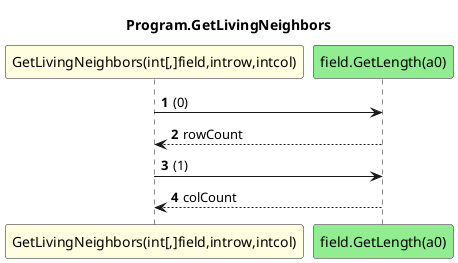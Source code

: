 @startuml Program.GetLivingNeighbors
title Program.GetLivingNeighbors
participant "GetLivingNeighbors(int[,]field,introw,intcol)" as GetLivingNeighbors_p0_p1_p2 #LightYellow
participant "field.GetLength(a0)" as field_GetLength_a0 #LightGreen
autonumber
GetLivingNeighbors_p0_p1_p2 -> field_GetLength_a0 : (0)
field_GetLength_a0 --> GetLivingNeighbors_p0_p1_p2 : rowCount
GetLivingNeighbors_p0_p1_p2 -> field_GetLength_a0 : (1)
field_GetLength_a0 --> GetLivingNeighbors_p0_p1_p2 : colCount
@enduml
